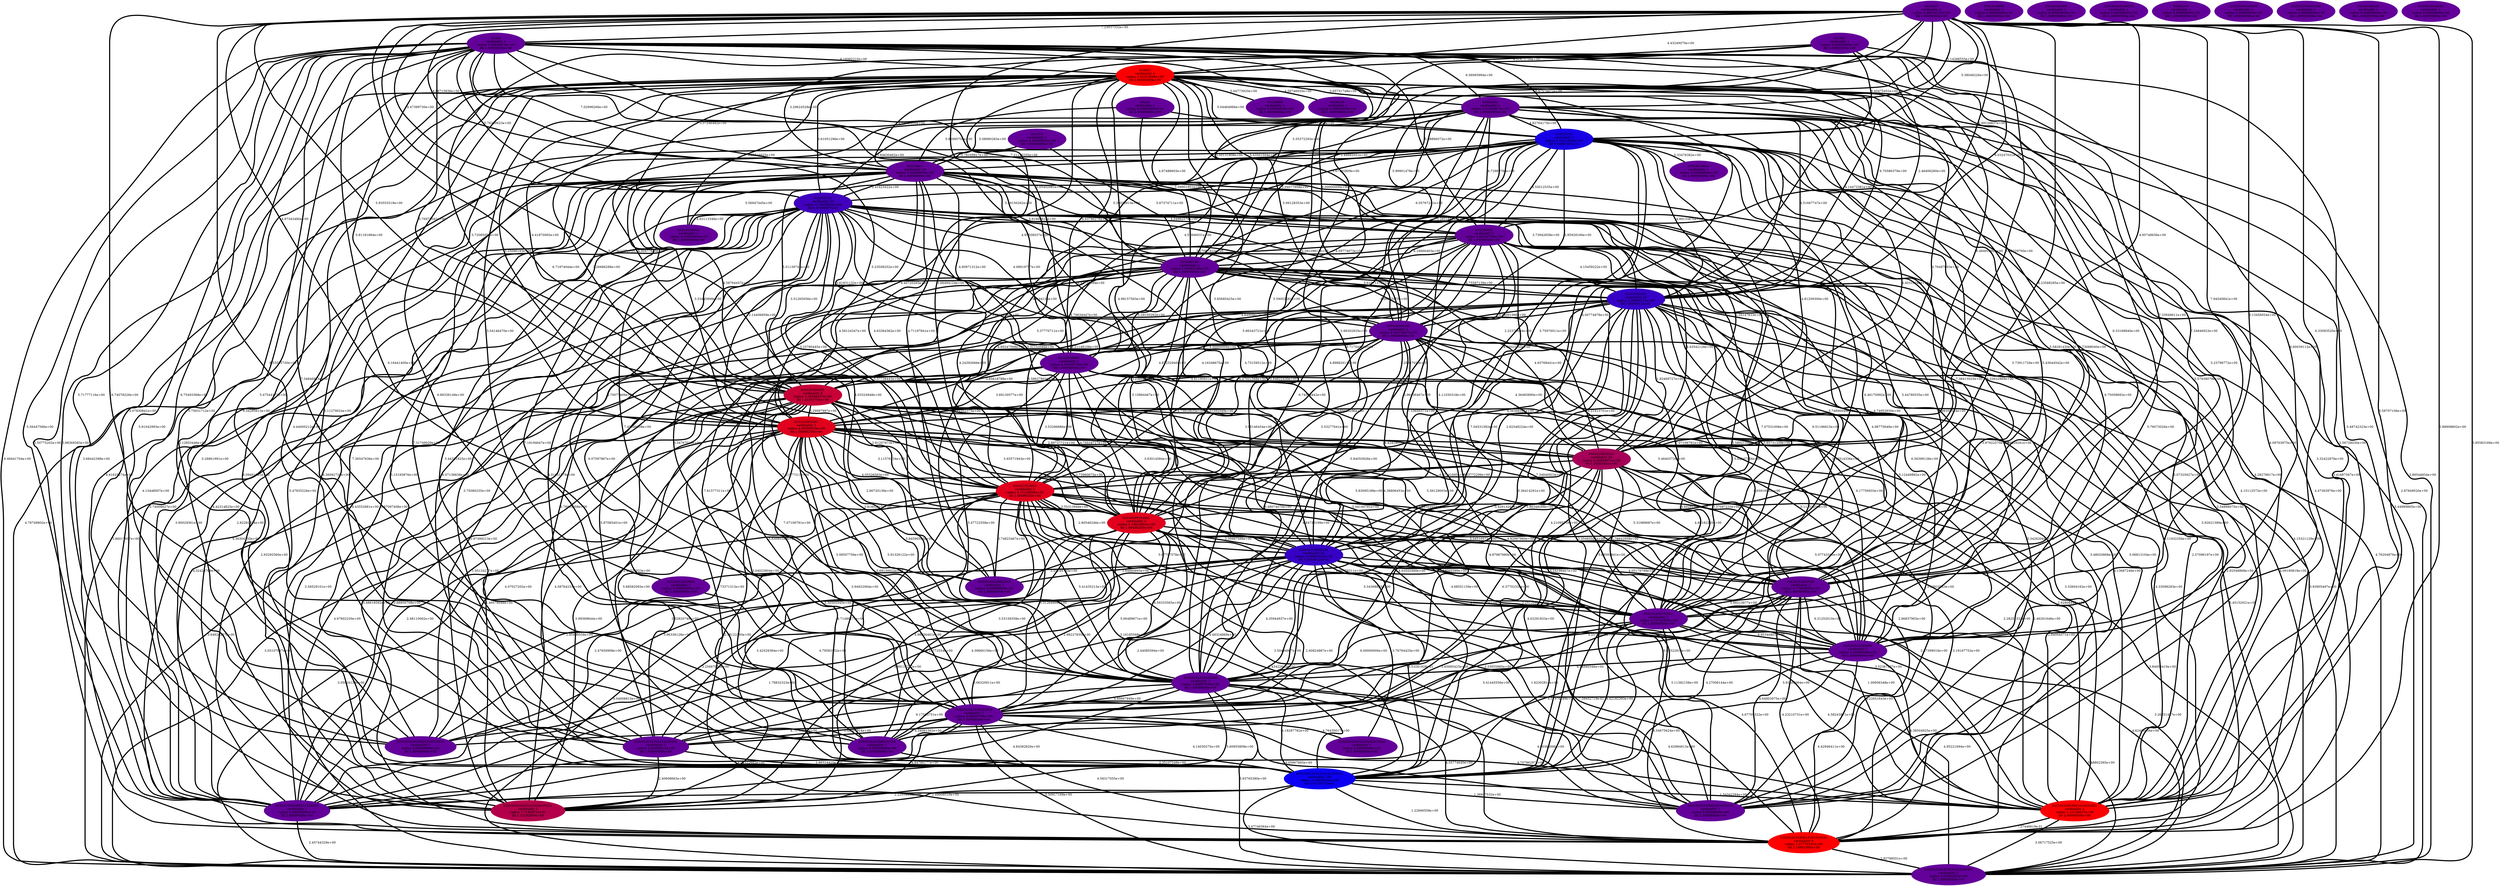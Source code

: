 graph component_cardinality_optimal_32 {
    edge[style=solid, penwidth="5", labeldistance="10"]
    0010101 [label="0010101\ncardinality 2\nradius 4.86074137e+00\nlfd 1.00000000e+00", color="#64009A", style="filled"]
    010101010101010101010101 [label="010101010101010101010101\ncardinality 108\nradius 2.48649634e+00\nlfd 4.51106754e-01", color="#0C00F2", style="filled"]
    01010001 [label="01010001\ncardinality 10\nradius 5.83009906e+00\nlfd 1.00000000e+00", color="#64009A", style="filled"]
    010101001001 [label="010101001001\ncardinality 3\nradius 4.08309525e+00\nlfd 1.58496250e+00", color="#E1001D", style="filled"]
    01010101010100 [label="01010101010100\ncardinality 2\nradius 4.77684029e+00\nlfd 1.00000000e+00", color="#64009A", style="filled"]
    001010 [label="001010\ncardinality 1\nradius 0.00000000e+00\nlfd 1.00000000e+00", color="#64009A", style="filled"]
    010101010101010101010010 [label="010101010101010101010010\ncardinality 1\nradius 0.00000000e+00\nlfd 1.00000000e+00", color="#64009A", style="filled"]
    01010101010001010101010 [label="01010101010001010101010\ncardinality 1\nradius 0.00000000e+00\nlfd 1.00000000e+00", color="#64009A", style="filled"]
    0101010101000101010100 [label="0101010101000101010100\ncardinality 1\nradius 0.00000000e+00\nlfd 1.00000000e+00", color="#64009A", style="filled"]
    01010101010101010 [label="01010101010101010\ncardinality 2\nradius 4.89897949e+00\nlfd 1.00000000e+00", color="#64009A", style="filled"]
    010101010100101 [label="010101010100101\ncardinality 26\nradius 4.05862216e+00\nlfd 7.93549123e-01", color="#3700C7", style="filled"]
    010010101 [label="010010101\ncardinality 3\nradius 5.78314685e+00\nlfd 5.84962501e-01", color="#1800E6", style="filled"]
    01010101001 [label="01010101001\ncardinality 26\nradius 4.26990271e+00\nlfd 7.93549123e-01", color="#3700C7", style="filled"]
    010100001 [label="010100001\ncardinality 2\nradius 4.40203729e+00\nlfd 1.00000000e+00", color="#64009A", style="filled"]
    0101010101010101010101001 [label="0101010101010101010101001\ncardinality 2\nradius 2.69365452e+00\nlfd 1.00000000e+00", color="#64009A", style="filled"]
    010101010100010101010101 [label="010101010100010101010101\ncardinality 9\nradius 1.37779195e+00\nlfd 3.16992500e+00", color="#FE0000", style="filled"]
    01010101010000 [label="01010101010000\ncardinality 1\nradius 0.00000000e+00\nlfd 1.00000000e+00", color="#64009A", style="filled"]
    01010100010 [label="01010100010\ncardinality 1\nradius 0.00000000e+00\nlfd 1.00000000e+00", color="#64009A", style="filled"]
    01010100101001 [label="01010100101001\ncardinality 3\nradius 4.19824901e+00\nlfd 1.58496250e+00", color="#E1001D", style="filled"]
    010101010100001 [label="010101010100001\ncardinality 2\nradius 4.41636396e+00\nlfd 1.00000000e+00", color="#64009A", style="filled"]
    01010000 [label="01010000\ncardinality 1\nradius 0.00000000e+00\nlfd 1.00000000e+00", color="#64009A", style="filled"]
    0101010010101 [label="0101010010101\ncardinality 24\nradius 3.26004071e+00\nlfd 1.26303441e+00", color="#A60058", style="filled"]
    0101010000 [label="0101010000\ncardinality 1\nradius 0.00000000e+00\nlfd 1.00000000e+00", color="#64009A", style="filled"]
    01010101000 [label="01010101000\ncardinality 1\nradius 0.00000000e+00\nlfd 1.00000000e+00", color="#64009A", style="filled"]
    0101010101000101010 [label="0101010101000101010\ncardinality 1\nradius 0.00000000e+00\nlfd 1.00000000e+00", color="#64009A", style="filled"]
    0101010101010101010100101 [label="0101010101010101010100101\ncardinality 5\nradius 7.71858721e-01\nlfd 1.32192809e+00", color="#B4004A", style="filled"]
    00100 [label="00100\ncardinality 1\nradius 0.00000000e+00\nlfd 1.00000000e+00", color="#64009A", style="filled"]
    010101010100010 [label="010101010100010\ncardinality 1\nradius 0.00000000e+00\nlfd 1.00000000e+00", color="#64009A", style="filled"]
    010100100 [label="010100100\ncardinality 2\nradius 5.83095189e+00\nlfd 1.00000000e+00", color="#64009A", style="filled"]
    010100101 [label="010100101\ncardinality 63\nradius 4.79656836e+00\nlfd 8.47996907e-01", color="#4100BD", style="filled"]
    001001 [label="001001\ncardinality 1\nradius 0.00000000e+00\nlfd 1.00000000e+00", color="#64009A", style="filled"]
    010100100101 [label="010100100101\ncardinality 2\nradius 4.54075947e+00\nlfd 1.00000000e+00", color="#64009A", style="filled"]
    01001010 [label="01001010\ncardinality 1\nradius 0.00000000e+00\nlfd 1.00000000e+00", color="#64009A", style="filled"]
    010001 [label="010001\ncardinality 4\nradius 5.62323848e+00\nlfd 2.00000000e+00", color="#FB0003", style="filled"]
    01010101010010 [label="01010101010010\ncardinality 1\nradius 0.00000000e+00\nlfd 1.00000000e+00", color="#64009A", style="filled"]
    01000 [label="01000\ncardinality 2\nradius 5.83630876e+00\nlfd 1.00000000e+00", color="#64009A", style="filled"]
    010101010101001 [label="010101010101001\ncardinality 2\nradius 3.75741454e+00\nlfd 1.00000000e+00", color="#64009A", style="filled"]
    01001001 [label="01001001\ncardinality 2\nradius 2.61916873e+00\nlfd 1.00000000e+00", color="#64009A", style="filled"]
    010101010101010 [label="010101010101010\ncardinality 1\nradius 0.00000000e+00\nlfd 1.00000000e+00", color="#64009A", style="filled"]
    0101010101010101010 [label="0101010101010101010\ncardinality 2\nradius 4.88920769e+00\nlfd 1.00000000e+00", color="#64009A", style="filled"]
    01010100100 [label="01010100100\ncardinality 1\nradius 0.00000000e+00\nlfd 1.00000000e+00", color="#64009A", style="filled"]
    01010100001 [label="01010100001\ncardinality 2\nradius 4.02059728e+00\nlfd 1.00000000e+00", color="#64009A", style="filled"]
    010101000101 [label="010101000101\ncardinality 8\nradius 3.58088037e+00\nlfd 1.41503750e+00", color="#C70037", style="filled"]
    01010101010001010101001 [label="01010101010001010101001\ncardinality 4\nradius 1.25130637e+00\nlfd 2.00000000e+00", color="#FB0003", style="filled"]
    0101010010100 [label="0101010010100\ncardinality 1\nradius 0.00000000e+00\nlfd 1.00000000e+00", color="#64009A", style="filled"]
    0100100 [label="0100100\ncardinality 1\nradius 0.00000000e+00\nlfd 1.00000000e+00", color="#64009A", style="filled"]
    01010010010 [label="01010010010\ncardinality 1\nradius 0.00000000e+00\nlfd 1.00000000e+00", color="#64009A", style="filled"]
    01010101010001010 [label="01010101010001010\ncardinality 1\nradius 0.00000000e+00\nlfd 1.00000000e+00", color="#64009A", style="filled"]
    0101010101010101010100 [label="0101010101010101010100\ncardinality 2\nradius 2.04469215e+00\nlfd 1.00000000e+00", color="#64009A", style="filled"]
    010101010101010101010100 [label="010101010101010101010100\ncardinality 1\nradius 0.00000000e+00\nlfd 1.00000000e+00", color="#64009A", style="filled"]
    010101010001 [label="010101010001\ncardinality 3\nradius 4.15129506e+00\nlfd 1.58496250e+00", color="#E1001D", style="filled"]
    01010001 -- 0101010101000101010100 [label="4.13448007e+00"]
    010010101 -- 0101010010101 [label="4.81209300e+00"]
    010100100101 -- 010101000101 [label="4.87232940e+00"]
    01010101010100 -- 0101010101010101010101001 [label="4.62493456e+00"]
    0010101 -- 01001001 [label="5.14288555e+00"]
    010101010101010101010101 -- 0101010101010101010101001 [label="3.47746364e+00"]
    010100100 -- 0101010010101 [label="4.93768441e+00"]
    010101000101 -- 0101010101000101010100 [label="2.66850708e+00"]
    010100100 -- 010101010100101 [label="5.51592049e+00"]
    01010101010100 -- 0101010101000101010100 [label="4.17976189e+00"]
    010100101 -- 010101010100010101010101 [label="2.82281934e+00"]
    0101010010101 -- 01010100101001 [label="4.38806453e+00"]
    010101010100101 -- 010101010101001 [label="4.68551159e+00"]
    01000 -- 0101010010101 [label="6.48491999e+00"]
    010100101 -- 010100001 [label="4.04982579e+00"]
    010100100 -- 01010101010001010101001 [label="5.11932356e+00"]
    0101010101010101010 -- 0101010101010101010100 [label="5.49007914e+00"]
    01000 -- 01010100001 [label="5.29150262e+00"]
    010100100 -- 010101010101010101010101 [label="5.87085401e+00"]
    010101000101 -- 010101010101001 [label="5.04140791e+00"]
    010001 -- 01001001 [label="3.65731748e+00"]
    010101001001 -- 01010101010001010 [label="3.81802315e+00"]
    0010101 -- 0101010101010101010101001 [label="5.95583169e+00"]
    01001001 -- 01010101010101010 [label="6.74509442e+00"]
    01010001 -- 01010101010100 [label="6.33632969e+00"]
    01010100101001 -- 0101010101010101010 [label="5.66489671e+00"]
    0010101 -- 01010101010101010 [label="8.71754429e+00"]
    010010101 -- 01010010010 [label="5.33476382e+00"]
    010101010001 -- 01010101010001010101001 [label="2.67399016e+00"]
    010101001001 -- 010101010001 [label="3.11576334e+00"]
    0101010010101 -- 0101010101000101010100 [label="2.85409558e+00"]
    010100100101 -- 0101010010101 [label="4.36465890e+00"]
    010100100 -- 0101010101010101010100101 [label="5.97399213e+00"]
    01010100001 -- 01010101010001010101001 [label="3.33604162e+00"]
    010010101 -- 0101010101010101010101001 [label="5.44989865e+00"]
    010101000101 -- 01010101010001010101010 [label="2.25120400e+00"]
    01010100001 -- 0101010101000101010100 [label="3.58529101e+00"]
    010010101 -- 0101010101000101010100 [label="4.61633274e+00"]
    0010101 -- 010101010100001 [label="6.33093520e+00"]
    010101000101 -- 0101010101010101010101001 [label="3.64620237e+00"]
    010100001 -- 010100100101 [label="4.75587139e+00"]
    01010001 -- 010100100101 [label="5.27087422e+00"]
    010101010100001 -- 010101010100010101010101 [label="4.42946411e+00"]
    01010100001 -- 010101010100101 [label="3.63014584e+00"]
    01010101010101010 -- 0101010101010101010100 [label="6.17583751e+00"]
    010100101 -- 010100100 [label="4.95558037e+00"]
    010101001001 -- 01010101010101010 [label="5.91326122e+00"]
    010010101 -- 01010101010100 [label="5.73911726e+00"]
    0010101 -- 010101010100101 [label="6.23588285e+00"]
    010001 -- 010100101 [label="3.61051296e+00"]
    01010100101001 -- 01010101010100 [label="5.69591941e+00"]
    01010100101001 -- 01010101010001010101001 [label="3.52367407e+00"]
    010001 -- 0101010101010101010101001 [label="3.89544934e+00"]
    010100101 -- 0101010010101 [label="2.22379684e+00"]
    01010101001 -- 010101010001 [label="3.96436467e+00"]
    0010101 -- 010101010101010101010101 [label="6.74078226e+00"]
    01010001 -- 010101010101010101010101 [label="5.15193876e+00"]
    01010001 -- 0101010101010101010101001 [label="4.78749802e+00"]
    0010101 -- 010101000101 [label="5.93553519e+00"]
    001001 -- 01010001 [label="3.29624528e+00"]
    010001 -- 010101010100101 [label="4.00774878e+00"]
    0010101 -- 010101010101001 [label="8.13456934e+00"]
    010100001 -- 0101010101010101010101001 [label="4.76204876e+00"]
    010001 -- 01010100101001 [label="4.98157563e+00"]
    010010101 -- 010101010100010101010101 [label="4.47363976e+00"]
    010100101 -- 0101010101010101010 [label="6.07597867e+00"]
    010101010101010101010101 -- 01010101010001010101001 [label="1.54342394e+00"]
    01010100101001 -- 0101010101010101010101001 [label="4.04008815e+00"]
    010010101 -- 0101010101010101010100 [label="7.31749029e+00"]
    010101010101001 -- 010101010101010101010101 [label="4.42182393e+00"]
    010101000101 -- 010101010101010101010010 [label="1.95134277e+00"]
    010001 -- 010100001 [label="5.43501504e+00"]
    010100001 -- 010100100 [label="6.16666463e+00"]
    010100100101 -- 0101010101010101010 [label="7.07106781e+00"]
    01010100101001 -- 0101010101010101010100 [label="4.98056461e+00"]
    0101010010101 -- 0101010101010101010 [label="6.37702339e+00"]
    010101010100001 -- 01010101010101010 [label="6.14940346e+00"]
    01000 -- 010100001 [label="5.98886072e+00"]
    01010001 -- 01010101010001010 [label="5.37738443e+00"]
    0101010101010101010 -- 0101010101000101010 [label="4.34081582e+00"]
    010100100101 -- 010101010101001 [label="7.34846923e+00"]
    01010101001 -- 01010101010001010101010 [label="3.48020868e+00"]
    01010100001 -- 010101001001 [label="3.69130577e+00"]
    01010001 -- 010101010100101 [label="4.73159512e+00"]
    01010101001 -- 010101010101010101010101 [label="3.35493501e+00"]
    01010101001 -- 010101010100001 [label="5.12449882e+00"]
    010001 -- 01010101010001010101010 [label="4.09763975e+00"]
    0010101 -- 0101010101010101010 [label="8.53555730e+00"]
    010101000101 -- 010101010101010101010101 [label="2.73371313e+00"]
    010101010101001 -- 0101010101010101010101001 [label="4.95221694e+00"]
    010010101 -- 0101010101000101010 [label="5.58921298e+00"]
    010010101 -- 0101010101010101010 [label="7.04531582e+00"]
    010001 -- 01010101010001010101001 [label="3.56728030e+00"]
    010100101 -- 01010101001 [label="3.29129813e+00"]
    010100100 -- 010101010101010101010010 [label="5.67097408e+00"]
    010100100 -- 01010101010001010101010 [label="5.34262044e+00"]
    01001001 -- 010101010100010101010101 [label="3.41687567e+00"]
    010101010100101 -- 01010101010001010101001 [label="1.00956348e+00"]
    01010101001 -- 010101010101001 [label="5.64547156e+00"]
    0010101 -- 01000 [label="7.23037332e+00"]
    010101010001 -- 010101010101010101010010 [label="3.02820749e+00"]
    010101000101 -- 01010100101001 [label="3.65571943e+00"]
    01010100001 -- 010101010100001 [label="5.11152256e+00"]
    010100100101 -- 0101010101010101010101001 [label="5.45152021e+00"]
    010101010100101 -- 0101010101010101010101001 [label="3.26251427e+00"]
    010101000101 -- 010101010100010101010101 [label="2.46261648e+00"]
    01010100101001 -- 010101010100101 [label="3.30997598e+00"]
    001010 -- 010100100 [label="5.67374711e+00"]
    010100101 -- 01010100001 [label="3.61831132e+00"]
    01000 -- 010101010101010101010010 [label="5.71777116e+00"]
    01001001 -- 010101000101 [label="4.00477640e+00"]
    0101010101010101010 -- 01010101010001010101001 [label="4.70786297e+00"]
    01010100001 -- 010101010100010101010101 [label="3.48618592e+00"]
    01000 -- 01010001 [label="7.02996266e+00"]
    010101010001 -- 01010101010001010101010 [label="2.60824867e+00"]
    01000 -- 010101010100010101010101 [label="5.50775202e+00"]
    01010101010101010 -- 0101010101010101010100101 [label="5.60955809e+00"]
    010101010100001 -- 0101010101010101010 [label="5.81508064e+00"]
    010010101 -- 01010100101001 [label="5.86343721e+00"]
    01001001 -- 01010001 [label="5.08990283e+00"]
    010101010001 -- 01010101010001010 [label="3.74823467e+00"]
    01000 -- 010101000101 [label="5.76972042e+00"]
    010001 -- 010010101 [label="5.04464966e+00"]
    010100101 -- 010101001001 [label="2.14406859e+00"]
    010001 -- 010101010100001 [label="5.23798772e+00"]
    010100101 -- 010101010100101 [label="3.23668661e+00"]
    010100001 -- 010101001001 [label="4.58124347e+00"]
    010101001001 -- 01010100101001 [label="4.05326563e+00"]
    010100100 -- 0101010101010101010100 [label="6.76965058e+00"]
    010001 -- 0101010101000101010100 [label="3.98369383e+00"]
    01000 -- 0101010101000101010 [label="5.47544172e+00"]
    010101001001 -- 0101010101000101010100 [label="2.48110062e+00"]
    010001 -- 0101010101010101010100101 [label="5.12853446e+00"]
    010100100101 -- 0101010101000101010100 [label="4.32423769e+00"]
    01000 -- 01010101010001010101010 [label="5.76073026e+00"]
    010100001 -- 010101010001 [label="4.16348675e+00"]
    01001001 -- 01010101010100 [label="5.58281430e+00"]
    010101010100001 -- 010101010101010101010101 [label="4.67705322e+00"]
    01010100001 -- 01010101010101010 [label="5.47722558e+00"]
    01001001 -- 010010101 [label="4.82764175e+00"]
    01010100001 -- 0101010101010101010 [label="5.83095189e+00"]
    010100100 -- 0101010101010101010101001 [label="4.09190819e+00"]
    010101001001 -- 010101010100010101010101 [label="2.48122393e+00"]
    01001001 -- 0101010010101 [label="4.40310048e+00"]
    01010001 -- 010101000101 [label="4.58764457e+00"]
    010100101 -- 01010101010000 [label="4.70077406e+00"]
    0101010010101 -- 010101010101010101010101 [label="4.02291833e+00"]
    010001 -- 01010101010001010 [label="4.71197841e+00"]
    01010101001 -- 01010101010100 [label="3.85731339e+00"]
    010001 -- 010101010101001 [label="6.73088040e+00"]
    010101001001 -- 010101010101010101010101 [label="3.30505545e+00"]
    010101000101 -- 01010101010100 [label="5.56129003e+00"]
    010010101 -- 0101010101010101010100101 [label="6.09401081e+00"]
    001001 -- 010100100 [label="5.50131908e+00"]
    010100100101 -- 01010101010101010 [label="6.48074070e+00"]
    010001 -- 0101010101010101010 [label="6.86336149e+00"]
    01010101010101010 -- 010101010100010101010101 [label="4.55774640e+00"]
    010100001 -- 010101010100101 [label="4.11030318e+00"]
    01000 -- 0101010101010101010100101 [label="5.91042993e+00"]
    01010101010100 -- 01010101010001010101010 [label="4.64803975e+00"]
    010101010100101 -- 01010101010000 [label="3.55144743e+00"]
    01000 -- 010101010100101 [label="5.59052581e+00"]
    01000 -- 01010101001 [label="6.70586379e+00"]
    01001001 -- 010100101 [label="3.84630462e+00"]
    01001001 -- 010101010101001 [label="5.43644542e+00"]
    01010101010100 -- 010101010100001 [label="6.31252010e+00"]
    01000 -- 0101010101010101010 [label="7.34846923e+00"]
    010010101 -- 01010101001 [label="4.99133876e+00"]
    010100100101 -- 010101010101010101010101 [label="4.87987980e+00"]
    010100001 -- 01010101010001010 [label="4.11352375e+00"]
    010100101 -- 01010100101001 [label="4.24392666e+00"]
    010101000101 -- 0101010101010101010 [label="5.08507756e+00"]
    01010101010001010101001 -- 0101010101010101010101001 [label="3.06717525e+00"]
    01010001 -- 010101010101010101010010 [label="5.28861991e+00"]
    01000 -- 010100100 [label="7.21110255e+00"]
    01010101010100 -- 0101010101010101010 [label="5.62522916e+00"]
    0101010101010101010 -- 0101010101010101010101001 [label="5.50917168e+00"]
    0101010010101 -- 010101010100010101010101 [label="3.19167752e+00"]
    0101010101010101010 -- 0101010101010101010100101 [label="4.84780177e+00"]
    01000 -- 0101010101010101010101001 [label="6.49441704e+00"]
    010010101 -- 010100001 [label="4.55012535e+00"]
    010001 -- 0100100 [label="4.56746035e+00"]
    01010100001 -- 010101010101010101010101 [label="4.03552560e+00"]
    01010101010100 -- 010101010101010101010101 [label="4.27006144e+00"]
    010010101 -- 01010101010101010 [label="7.10650371e+00"]
    010101010100101 -- 0101010101000101010100 [label="1.78832323e+00"]
    010100100101 -- 01010100101001 [label="5.53277641e+00"]
    01010100001 -- 01010100101001 [label="4.75516717e+00"]
    010101010100101 -- 0101010101010101010100101 [label="3.06320911e+00"]
    010101010101001 -- 010101010100001 [label="6.95340801e+00"]
    01010101001 -- 0101010101010101010101001 [label="3.93905497e+00"]
    01010001 -- 010101010100010101010101 [label="4.42314825e+00"]
    010101010101001 -- 0101010101010101010 [label="5.65685425e+00"]
    010101010100101 -- 01010101010101010 [label="4.35944937e+00"]
    0101010010101 -- 01010101010001010101001 [label="2.84004571e+00"]
    00100 -- 01010001 [label="5.66095708e+00"]
    010010101 -- 010100100 [label="6.05767241e+00"]
    010100101 -- 01010101010001010101010 [label="3.37087233e+00"]
    01010100101001 -- 010101010100001 [label="5.34398893e+00"]
    01000 -- 010100101 [label="5.76360623e+00"]
    010100100101 -- 010101010100101 [label="4.42419019e+00"]
    010101000101 -- 0101010101000101010 [label="3.04023804e+00"]
    010010101 -- 01010100001 [label="4.59774673e+00"]
    01010001 -- 01010101010001010101010 [label="4.65910092e+00"]
    010100101 -- 010101010101001 [label="5.74890049e+00"]
    01010101001 -- 01010100001 [label="3.88302835e+00"]
    01010101010100 -- 01010101010101010 [label="5.25768039e+00"]
    010100101 -- 0101010101010101010100101 [label="4.43552881e+00"]
    010100001 -- 0101010101010101010 [label="6.33772299e+00"]
    01010101001 -- 010101010100010101010101 [label="2.92548868e+00"]
    01001001 -- 010101010001 [label="3.64104136e+00"]
    010001 -- 01010001 [label="4.59641209e+00"]
    0101010010101 -- 010101010001 [label="3.71674401e+00"]
    01000 -- 010001 [label="6.19392210e+00"]
    010101010100101 -- 0101010101000101010 [label="2.44085594e+00"]
    01010001 -- 0101010101000101010 [label="5.44321825e+00"]
    010101001001 -- 01010101010100 [label="5.28163553e+00"]
    010100001 -- 0101010010101 [label="4.43542128e+00"]
    010101010100101 -- 010101010101010101010101 [label="9.53281928e-01"]
    010100001 -- 0101010101000101010100 [label="3.90029361e+00"]
    01001001 -- 010100001 [label="4.72989786e+00"]
    010101010001 -- 010101010101010101010101 [label="3.16185568e+00"]
    0010101 -- 01010101010100 [label="7.94540841e+00"]
    010101010100101 -- 010101010100001 [label="4.50683765e+00"]
    010101010001 -- 0101010101010101010100 [label="4.71486175e+00"]
    010101010001 -- 010101010100001 [label="4.24198407e+00"]
    0101010101010101010 -- 01010101010001010101010 [label="4.05967895e+00"]
    01010101001 -- 0101010101000101010 [label="4.21095759e+00"]
    01010001 -- 01010101010101010 [label="7.45348208e+00"]
    010101001001 -- 010101010100001 [label="4.92987960e+00"]
    01001001 -- 01010101010001010101001 [label="3.32422878e+00"]
    010100100101 -- 01010101010100 [label="5.46403726e+00"]
    010101010100101 -- 010101010101010101010100 [label="3.76764425e+00"]
    010101010001 -- 0101010101000101010100 [label="2.47650908e+00"]
    01010101010101010 -- 0101010101010101010 [label="4.89897949e+00"]
    01000 -- 0101010101010101010100 [label="6.75493368e+00"]
    01010001 -- 0101010101010101010100 [label="7.36547636e+00"]
    010100100 -- 01010101010101010 [label="7.61577311e+00"]
    010101010001 -- 010101010100101 [label="2.80546246e+00"]
    01010100101001 -- 010101010101010101010010 [label="3.96336128e+00"]
    010010101 -- 01010101010001010101010 [label="5.07325627e+00"]
    0010101 -- 010101001001 [label="4.97343480e+00"]
    010100101 -- 01010100010 [label="4.63113346e+00"]
    010001 -- 01010101010101010 [label="6.47021568e+00"]
    01010101010101010 -- 01010101010001010101010 [label="4.56366006e+00"]
    010101001001 -- 0101010101010101010100101 [label="3.99369644e+00"]
    01010001 -- 0101010101010101010100101 [label="5.47835226e+00"]
    01000 -- 010101010101001 [label="7.34846923e+00"]
    010100100 -- 0101010101010101010 [label="7.61577311e+00"]
    010101010001 -- 010101010100010101010101 [label="2.43422642e+00"]
    01001001 -- 01010100001 [label="4.57846031e+00"]
    01010101010101010 -- 01010101010001010101001 [label="4.62984813e+00"]
    010100100 -- 010101001001 [label="4.89247568e+00"]
    010010101 -- 010101010100001 [label="6.75058692e+00"]
    01010101001 -- 0101010010101 [label="1.93469727e+00"]
    010001 -- 0101010101010101010100 [label="6.54295613e+00"]
    01000 -- 01010101010100 [label="7.33949611e+00"]
    0010101 -- 010100100 [label="5.55372293e+00"]
    010101010100101 -- 010101010100010101010101 [label="7.59452719e-01"]
    0101010010101 -- 010101010101001 [label="5.78642958e+00"]
    010010101 -- 010101000101 [label="5.31139743e+00"]
    010101010100001 -- 01010101010001010101001 [label="4.38504925e+00"]
    010101001001 -- 0101010010101 [label="2.69737721e+00"]
    0010101 -- 010010101 [label="5.38046226e+00"]
    010100100101 -- 010101010001 [label="4.73910635e+00"]
    010100101 -- 01010101010001010 [label="4.03324948e+00"]
    010101001001 -- 0101010101010101010101001 [label="3.05107087e+00"]
    01010101010101010 -- 010101010101010101010101 [label="4.18287782e+00"]
    01010101010000 -- 0101010101010101010 [label="4.79583152e+00"]
    01010100101001 -- 010101010101010101010101 [label="3.50494967e+00"]
    010101010101001 -- 010101010100010101010101 [label="4.54675624e+00"]
    010010101 -- 010101010101001 [label="7.38415025e+00"]
    010100001 -- 01010100001 [label="4.66340570e+00"]
    01001001 -- 010100100 [label="5.04077958e+00"]
    01010100101001 -- 01010101010001010101010 [label="3.33055885e+00"]
    01010101001 -- 010100100101 [label="4.44091986e+00"]
    01010100101001 -- 0101010101000101010 [label="2.98227655e+00"]
    010101010101001 -- 0101010101010101010100 [label="5.41445556e+00"]
    010100100 -- 0101010101000101010100 [label="4.36304155e+00"]
    01010100101001 -- 0101010101000101010100 [label="3.25667050e+00"]
    010100100101 -- 010101001001 [label="4.61190831e+00"]
    010101010101001 -- 01010101010001010101001 [label="4.58243971e+00"]
    010100101 -- 010101000101 [label="3.51265056e+00"]
    010101000101 -- 01010101010001010101001 [label="2.62808440e+00"]
    010100101 -- 01010101010101010 [label="6.34767019e+00"]
    010101000101 -- 0101010101010101010100101 [label="1.49578048e+00"]
    010101010101001 -- 01010101010101010 [label="6.00000000e+00"]
    0101010010101 -- 01010101010100 [label="4.88182255e+00"]
    010101010100101 -- 01010101010100 [label="4.05179799e+00"]
    0010101 -- 01010100101001 [label="6.71874044e+00"]
    010101000101 -- 01010101010101010 [label="5.64590593e+00"]
    01000 -- 010100100101 [label="6.00000000e+00"]
    0010101 -- 010101010001 [label="5.17761127e+00"]
    010101010001 -- 0101010101010101010101001 [label="3.05916138e+00"]
    010100100 -- 01010100101001 [label="5.15864467e+00"]
    0010101 -- 01010101010001010101001 [label="5.58707106e+00"]
    010101010100101 -- 0101010101010101010100 [label="4.39660156e+00"]
    01010001 -- 01010101010001010101001 [label="4.15112572e+00"]
    01010101001 -- 010101001001 [label="3.25047020e+00"]
    010100001 -- 010101010100001 [label="5.99259281e+00"]
    0010101 -- 01010100001 [label="5.05402991e+00"]
    01000 -- 01010101010101010 [label="6.16441400e+00"]
    0101010101000101010100 -- 0101010101010101010101001 [label="2.45744329e+00"]
    01010100001 -- 0101010010101 [label="3.69405296e+00"]
    010100100 -- 010100100101 [label="5.65685425e+00"]
    01010100001 -- 010101010001 [label="3.53296886e+00"]
    0101010101010101010100 -- 010101010101010101010101 [label="3.86524425e+00"]
    01010001 -- 010100001 [label="5.30038814e+00"]
    010010101 -- 010100100101 [label="3.85928166e+00"]
    010101010001 -- 010101010101001 [label="5.67797578e+00"]
    0101010101000101010 -- 010101010101010101010101 [label="2.35107248e+00"]
    010101010001 -- 0101010101010101010 [label="5.31264990e+00"]
    001001 -- 010010101 [label="5.45475452e+00"]
    010101010100101 -- 0101010101010101010 [label="4.48324869e+00"]
    010100101 -- 010101010101010101010101 [label="3.75080235e+00"]
    010001 -- 010101000101 [label="4.41870065e+00"]
    010100001 -- 010101000101 [label="5.00002349e+00"]
    01000 -- 010101001001 [label="5.81181884e+00"]
    010101010001 -- 0101010101010101010100101 [label="3.42529384e+00"]
    010001 -- 01010100010 [label="5.07544625e+00"]
    01010100101001 -- 010101010100010101010101 [label="3.11382158e+00"]
    00100 -- 010010101 [label="5.28535098e+00"]
    0101010101010101010 -- 010101010101010101010101 [label="4.14030275e+00"]
    010001 -- 010101010001 [label="3.66494124e+00"]
    010101001001 -- 010101010101010101010010 [label="4.07027202e+00"]
    01001001 -- 01010100101001 [label="4.84908617e+00"]
    01000 -- 0101010101000101010100 [label="5.56447586e+00"]
    010101010001 -- 0101010101000101010 [label="3.53158358e+00"]
    01010101010100 -- 010101010100010101010101 [label="4.23210731e+00"]
    01010001 -- 010101010100001 [label="5.98358524e+00"]
    01000 -- 01010101010001010101001 [label="5.48742323e+00"]
    01001001 -- 010101010100101 [label="3.75976011e+00"]
    01010001 -- 01010100101001 [label="5.31153584e+00"]
    010001 -- 01010000 [label="5.04773920e+00"]
    010010101 -- 010101010101010101010101 [label="5.19314336e+00"]
    010010101 -- 010100101 [label="3.67192809e+00"]
    010101001001 -- 0101010101010101010 [label="5.69130022e+00"]
    010101000101 -- 0101010101010101010100 [label="3.41526023e+00"]
    0010101 -- 010001 [label="4.43249070e+00"]
    010100101 -- 010101010001 [label="3.25780445e+00"]
    010101010100101 -- 010101010101010101010010 [label="3.24772554e+00"]
    010100100101 -- 01010100001 [label="4.00000000e+00"]
    01010001 -- 010101001001 [label="3.33445899e+00"]
    01010100101001 -- 01010101010101010 [label="6.56333565e+00"]
    01010001 -- 01010101001 [label="3.73942658e+00"]
    010100101 -- 0101010101010101010100 [label="6.07138838e+00"]
    01010100001 -- 010101000101 [label="3.85818788e+00"]
    010100100 -- 01010101010100 [label="6.51196615e+00"]
    01001001 -- 010101001001 [label="3.26686288e+00"]
    010001 -- 01010101010100 [label="6.33168840e+00"]
    010001 -- 01010101001 [label="4.14473381e+00"]
    01000 -- 01010100101001 [label="6.82726994e+00"]
    01000 -- 010101010100001 [label="6.60039112e+00"]
    01010001 -- 01010100001 [label="4.60971312e+00"]
    01010101010101010 -- 0101010101000101010100 [label="4.84382820e+00"]
    010010101 -- 010101010100101 [label="4.65023302e+00"]
    010100101 -- 01010101010100 [label="5.44780535e+00"]
    010101010101010101010101 -- 01010101010001010101010 [label="1.36947532e+00"]
    010001 -- 010101010101010101010010 [label="5.07830841e+00"]
    01010101001 -- 010101000101 [label="4.21148108e+00"]
    010010101 -- 01010101010001010101001 [label="4.28278917e+00"]
    010100100 -- 010101010001 [label="4.58637863e+00"]
    010100001 -- 010101010101001 [label="7.07531008e+00"]
    0101010101010101010100 -- 0101010101010101010100101 [label="2.40608663e+00"]
    010101000101 -- 010101010001 [label="2.81207973e+00"]
    0101010010101 -- 01010101010101010 [label="6.18005399e+00"]
    01010100101001 -- 0101010101010101010100101 [label="3.99114212e+00"]
    01001001 -- 010101010100001 [label="5.57938079e+00"]
    010100101 -- 0101010101000101010100 [label="2.74008627e+00"]
    0101010101010101010 -- 0101010101000101010100 [label="4.72322682e+00"]
    0010101 -- 01010101001 [label="6.03247031e+00"]
    01010001 -- 010101010101001 [label="6.46170992e+00"]
    010100101 -- 0101010101000101010 [label="4.01651878e+00"]
    010001 -- 010100100101 [label="5.06128353e+00"]
    01000 -- 010101010101010101010101 [label="5.75631712e+00"]
    010010101 -- 010101001001 [label="4.40720265e+00"]
    010001 -- 0101010101000101010 [label="5.11279024e+00"]
    01001001 -- 0101010101010101010 [label="6.21413701e+00"]
    010100001 -- 01010101010100 [label="4.74953930e+00"]
    0010101 -- 0101010010101 [label="4.95748636e+00"]
    010101010001 -- 01010101010101010 [label="5.41435213e+00"]
    010100100 -- 010101000101 [label="5.37770711e+00"]
    01010101001 -- 01010101010001010101001 [label="2.57096197e+00"]
    010001 -- 010101001001 [label="3.25096193e+00"]
    010010101 -- 01010101010001010 [label="4.89882611e+00"]
    010101010100001 -- 0101010101010101010101001 [label="5.48802365e+00"]
    01010100001 -- 0101010101010101010100101 [label="4.58764231e+00"]
    01001001 -- 0101010101010101010101001 [label="2.87849020e+00"]
    010100001 -- 01010101001 [label="4.15459222e+00"]
    0101010101010101010 -- 010101010101010101010010 [label="4.71714607e+00"]
    010100001 -- 01010100101001 [label="5.64822430e+00"]
    01010100101001 -- 010101010101001 [label="6.00758311e+00"]
    010100100101 -- 010101010100010101010101 [label="4.33098283e+00"]
    010101000101 -- 010101010100001 [label="5.31989687e+00"]
    01010001 -- 0101010101010101010 [label="7.18194647e+00"]
    010101001001 -- 0101010101010101010100 [label="5.68582093e+00"]
    001001 -- 0101010010101 [label="1.90229700e+00"]
    0101010010101 -- 0101010101010101010101001 [label="3.84655419e+00"]
    010101000101 -- 0101010010101 [label="3.95146454e+00"]
    010001 -- 0101010010101 [label="3.76487663e+00"]
    0010101 -- 010100100101 [label="5.99901478e+00"]
    01010100001 -- 010101010101001 [label="5.83095189e+00"]
    01001001 -- 010101010101010101010101 [label="3.97922570e+00"]
    01000 -- 010010101 [label="6.67578872e+00"]
    01010101001 -- 0101010101000101010100 [label="2.93292560e+00"]
    010101010100101 -- 01010101010001010101010 [label="1.62302814e+00"]
    010100101 -- 010101010101010101010010 [label="4.36092720e+00"]
    010100101 -- 010101010100001 [label="4.98775649e+00"]
    00100 -- 010100100 [label="5.09901951e+00"]
    010010101 -- 01010001 [label="5.46682051e+00"]
    001001 -- 010100101 [label="3.37246482e+00"]
    010100100101 -- 01010101010001010101001 [label="4.13687246e+00"]
    01000 -- 01001001 [label="6.56065994e+00"]
    01010101010100 -- 01010101010001010101001 [label="4.22651643e+00"]
    01010100001 -- 01010101010100 [label="4.87141695e+00"]
    01010101001 -- 0101010101010101010 [label="5.86348268e+00"]
    010010101 -- 010101010001 [label="4.79634447e+00"]
    01010001 -- 010100101 [label="2.41623422e+00"]
    0010101 -- 010100001 [label="6.49126837e+00"]
    010101010101010101010101 -- 0101010101000101010100 [label="2.22514053e+00"]
    010100100 -- 010101010100010101010101 [label="5.06813104e+00"]
    010101010100101 -- 01010101010001010 [label="3.64860895e+00"]
    001010 -- 01010001 [label="5.78109917e+00"]
    010001 -- 01010100001 [label="4.63786276e+00"]
    01010101010100 -- 010101010101001 [label="5.99213677e+00"]
    010001 -- 010100100 [label="4.97488603e+00"]
    010100100 -- 010101010101001 [label="7.07106781e+00"]
    010101001001 -- 01010101010001010101010 [label="2.86837903e+00"]
    010100001 -- 010101010101010101010101 [label="4.60291324e+00"]
    010001 -- 01010101010000 [label="5.54146470e+00"]
    01010001 -- 0101010010101 [label="2.25147833e+00"]
    010101010101010101010101 -- 0101010101010101010100101 [label="2.69908516e+00"]
    01010101001 -- 010101010100101 [label="2.82348224e+00"]
    01010101010001010101001 -- 010101010100010101010101 [label="7.37446619e-01"]
    010100101 -- 010100100101 [label="4.08919757e+00"]
    010001 -- 010101010100010101010101 [label="3.68442398e+00"]
    010101010001 -- 01010101010100 [label="5.04510572e+00"]
    01010101001 -- 01010101010101010 [label="5.36414291e+00"]
    0101010010101 -- 010101010100101 [label="3.42913207e+00"]
    010100100 -- 01010101001 [label="5.61071378e+00"]
    0010101 -- 01010001 [label="4.96715836e+00"]
    01010001 -- 01010100010 [label="5.56947445e+00"]
    01010101001 -- 01010100101001 [label="4.36366591e+00"]
    0101010101010101010 -- 010101010101010101010100 [label="4.76430017e+00"]
    010101010101010101010101 -- 010101010100010101010101 [label="1.22666558e+00"]
    010101010001 -- 01010100101001 [label="3.55313948e+00"]
    01001001 -- 010100100101 [label="5.28218504e+00"]
    01010100001 -- 0101010101010101010101001 [label="4.67802230e+00"]
    01010001 -- 010100100 [label="5.61669610e+00"]
    010101001001 -- 010101010101001 [label="4.84736199e+00"]
    010100101 -- 0101010101010101010101001 [label="3.86017697e+00"]
    010100001 -- 01010101010101010 [label="5.84055928e+00"]
    010101001001 -- 0101010101000101010 [label="3.94922064e+00"]
    010100101 -- 01010101010001010101001 [label="2.54898075e+00"]
    0010101 -- 010100101 [label="4.47399730e+00"]
    01010101010101010 -- 0101010101010101010101001 [label="5.93765380e+00"]
    010101001001 -- 01010101010001010101001 [label="2.28251332e+00"]
    010101001001 -- 010101010100101 [label="2.86720136e+00"]
    010100100 -- 01010100001 [label="5.29150262e+00"]
    0010101 -- 010101010100010101010101 [label="5.88908802e+00"]
    01001001 -- 01010101001 [label="4.51667747e+00"]
    010001 -- 010101010101010101010101 [label="4.44000212e+00"]
    010101000101 -- 010101010100101 [label="2.73960675e+00"]
    010100001 -- 010101010100010101010101 [label="4.15321129e+00"]
    010101010100010101010101 -- 0101010101010101010101001 [label="2.92799551e+00"]
    001001 -- 010001 [label="4.31473709e+00"]
    0101010010101 -- 010101010100001 [label="5.07743340e+00"]
    010101000101 -- 010101001001 [label="3.29087997e+00"]
    01010001 -- 010101010001 [label="4.63364362e+00"]
    010100100 -- 010101010100001 [label="6.56399138e+00"]
    01000 -- 010101010001 [label="5.23508252e+00"]
    010100001 -- 01010101010001010101001 [label="3.92621389e+00"]
    010100100101 -- 010101010100001 [label="6.17756933e+00"]
    0101010101010101010 -- 010101010100010101010101 [label="4.58317055e+00"]
    001001 -- 01010101001 [label="2.46406260e+00"]
    001001 -- 010101001001 [label="3.72085052e+00"]
    01010100001 -- 01010101010001010101010 [label="3.93910563e+00"]
}
